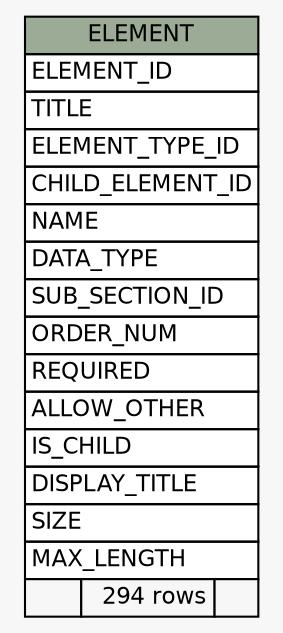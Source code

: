 // dot 2.28.0 on Windows 7 6.1
// SchemaSpy rev 590
digraph "ELEMENT" {
  graph [
    rankdir="RL"
    bgcolor="#f7f7f7"
    nodesep="0.18"
    ranksep="0.46"
    fontname="Helvetica"
    fontsize="11"
  ];
  node [
    fontname="Helvetica"
    fontsize="11"
    shape="plaintext"
  ];
  edge [
    arrowsize="0.8"
  ];
  "ELEMENT" [
    label=<
    <TABLE BORDER="0" CELLBORDER="1" CELLSPACING="0" BGCOLOR="#ffffff">
      <TR><TD COLSPAN="3" BGCOLOR="#9bab96" ALIGN="CENTER">ELEMENT</TD></TR>
      <TR><TD PORT="ELEMENT_ID" COLSPAN="3" ALIGN="LEFT">ELEMENT_ID</TD></TR>
      <TR><TD PORT="TITLE" COLSPAN="3" ALIGN="LEFT">TITLE</TD></TR>
      <TR><TD PORT="ELEMENT_TYPE_ID" COLSPAN="3" ALIGN="LEFT">ELEMENT_TYPE_ID</TD></TR>
      <TR><TD PORT="CHILD_ELEMENT_ID" COLSPAN="3" ALIGN="LEFT">CHILD_ELEMENT_ID</TD></TR>
      <TR><TD PORT="NAME" COLSPAN="3" ALIGN="LEFT">NAME</TD></TR>
      <TR><TD PORT="DATA_TYPE" COLSPAN="3" ALIGN="LEFT">DATA_TYPE</TD></TR>
      <TR><TD PORT="SUB_SECTION_ID" COLSPAN="3" ALIGN="LEFT">SUB_SECTION_ID</TD></TR>
      <TR><TD PORT="ORDER_NUM" COLSPAN="3" ALIGN="LEFT">ORDER_NUM</TD></TR>
      <TR><TD PORT="REQUIRED" COLSPAN="3" ALIGN="LEFT">REQUIRED</TD></TR>
      <TR><TD PORT="ALLOW_OTHER" COLSPAN="3" ALIGN="LEFT">ALLOW_OTHER</TD></TR>
      <TR><TD PORT="IS_CHILD" COLSPAN="3" ALIGN="LEFT">IS_CHILD</TD></TR>
      <TR><TD PORT="DISPLAY_TITLE" COLSPAN="3" ALIGN="LEFT">DISPLAY_TITLE</TD></TR>
      <TR><TD PORT="SIZE" COLSPAN="3" ALIGN="LEFT">SIZE</TD></TR>
      <TR><TD PORT="MAX_LENGTH" COLSPAN="3" ALIGN="LEFT">MAX_LENGTH</TD></TR>
      <TR><TD ALIGN="LEFT" BGCOLOR="#f7f7f7">  </TD><TD ALIGN="RIGHT" BGCOLOR="#f7f7f7">294 rows</TD><TD ALIGN="RIGHT" BGCOLOR="#f7f7f7">  </TD></TR>
    </TABLE>>
    URL="tables/ELEMENT.html"
    tooltip="ELEMENT"
  ];
}
